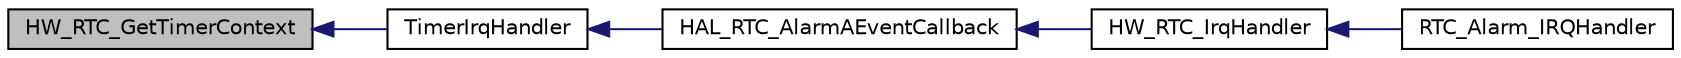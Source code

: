 digraph "HW_RTC_GetTimerContext"
{
  edge [fontname="Helvetica",fontsize="10",labelfontname="Helvetica",labelfontsize="10"];
  node [fontname="Helvetica",fontsize="10",shape=record];
  rankdir="LR";
  Node174 [label="HW_RTC_GetTimerContext",height=0.2,width=0.4,color="black", fillcolor="grey75", style="filled", fontcolor="black"];
  Node174 -> Node175 [dir="back",color="midnightblue",fontsize="10",style="solid"];
  Node175 [label="TimerIrqHandler",height=0.2,width=0.4,color="black", fillcolor="white", style="filled",URL="$time_server_8h.html#a742ab8d86db201a8b5d900ce8e27cf90",tooltip="Timer IRQ event handler "];
  Node175 -> Node176 [dir="back",color="midnightblue",fontsize="10",style="solid"];
  Node176 [label="HAL_RTC_AlarmAEventCallback",height=0.2,width=0.4,color="black", fillcolor="white", style="filled",URL="$stm32l1xx__hal__msp_8c.html#a11aeff83fd498cddbed3bcddcf017e0a",tooltip="Alarm A callback. "];
  Node176 -> Node177 [dir="back",color="midnightblue",fontsize="10",style="solid"];
  Node177 [label="HW_RTC_IrqHandler",height=0.2,width=0.4,color="black", fillcolor="white", style="filled",URL="$group___lory_s_d_k___r_t_c___functions.html#gae8ae8ef64d3025701112d509285006d4",tooltip="RTC IRQ Handler on the RTC Alarm "];
  Node177 -> Node178 [dir="back",color="midnightblue",fontsize="10",style="solid"];
  Node178 [label="RTC_Alarm_IRQHandler",height=0.2,width=0.4,color="black", fillcolor="white", style="filled",URL="$stm32l1xx__it_8c.html#a4da4fb52ec579671d337938e78f9a207"];
}
